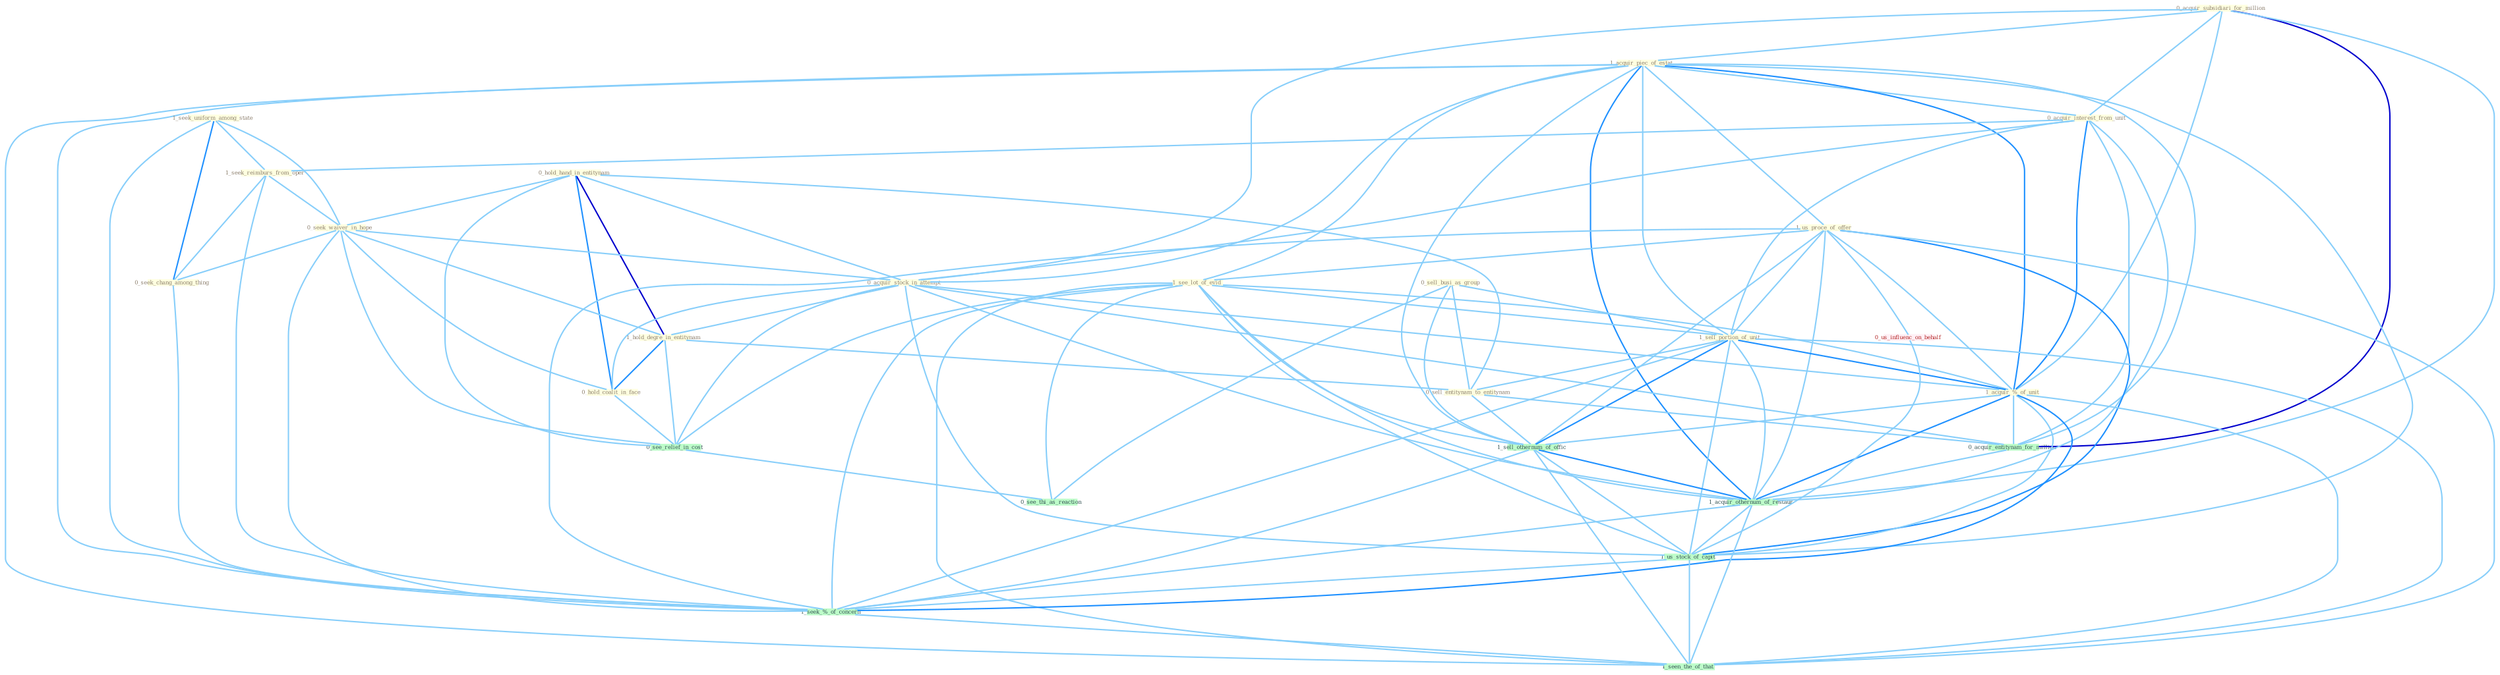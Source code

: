 Graph G{ 
    node
    [shape=polygon,style=filled,width=.5,height=.06,color="#BDFCC9",fixedsize=true,fontsize=4,
    fontcolor="#2f4f4f"];
    {node
    [color="#ffffe0", fontcolor="#8b7d6b"] "0_acquir_subsidiari_for_million " "0_hold_hand_in_entitynam " "1_acquir_piec_of_estat " "0_acquir_interest_from_unit " "1_seek_uniform_among_state " "1_seek_reimburs_from_oper " "1_us_proce_of_offer " "0_sell_busi_as_group " "0_seek_waiver_in_hope " "0_seek_chang_among_thing " "1_see_lot_of_evid " "0_acquir_stock_in_attempt " "1_hold_degre_in_entitynam " "1_sell_portion_of_unit " "0_hold_coalit_in_face " "1_acquir_%_of_unit " "0_sell_entitynam_to_entitynam "}
{node [color="#fff0f5", fontcolor="#b22222"] "0_us_influenc_on_behalf "}
edge [color="#B0E2FF"];

	"0_acquir_subsidiari_for_million " -- "1_acquir_piec_of_estat " [w="1", color="#87cefa" ];
	"0_acquir_subsidiari_for_million " -- "0_acquir_interest_from_unit " [w="1", color="#87cefa" ];
	"0_acquir_subsidiari_for_million " -- "0_acquir_stock_in_attempt " [w="1", color="#87cefa" ];
	"0_acquir_subsidiari_for_million " -- "1_acquir_%_of_unit " [w="1", color="#87cefa" ];
	"0_acquir_subsidiari_for_million " -- "0_acquir_entitynam_for_million " [w="3", color="#0000cd" , len=0.6];
	"0_acquir_subsidiari_for_million " -- "1_acquir_othernum_of_restaur " [w="1", color="#87cefa" ];
	"0_hold_hand_in_entitynam " -- "0_seek_waiver_in_hope " [w="1", color="#87cefa" ];
	"0_hold_hand_in_entitynam " -- "0_acquir_stock_in_attempt " [w="1", color="#87cefa" ];
	"0_hold_hand_in_entitynam " -- "1_hold_degre_in_entitynam " [w="3", color="#0000cd" , len=0.6];
	"0_hold_hand_in_entitynam " -- "0_hold_coalit_in_face " [w="2", color="#1e90ff" , len=0.8];
	"0_hold_hand_in_entitynam " -- "0_sell_entitynam_to_entitynam " [w="1", color="#87cefa" ];
	"0_hold_hand_in_entitynam " -- "0_see_relief_in_cost " [w="1", color="#87cefa" ];
	"1_acquir_piec_of_estat " -- "0_acquir_interest_from_unit " [w="1", color="#87cefa" ];
	"1_acquir_piec_of_estat " -- "1_us_proce_of_offer " [w="1", color="#87cefa" ];
	"1_acquir_piec_of_estat " -- "1_see_lot_of_evid " [w="1", color="#87cefa" ];
	"1_acquir_piec_of_estat " -- "0_acquir_stock_in_attempt " [w="1", color="#87cefa" ];
	"1_acquir_piec_of_estat " -- "1_sell_portion_of_unit " [w="1", color="#87cefa" ];
	"1_acquir_piec_of_estat " -- "1_acquir_%_of_unit " [w="2", color="#1e90ff" , len=0.8];
	"1_acquir_piec_of_estat " -- "0_acquir_entitynam_for_million " [w="1", color="#87cefa" ];
	"1_acquir_piec_of_estat " -- "1_sell_othernum_of_offic " [w="1", color="#87cefa" ];
	"1_acquir_piec_of_estat " -- "1_acquir_othernum_of_restaur " [w="2", color="#1e90ff" , len=0.8];
	"1_acquir_piec_of_estat " -- "1_us_stock_of_capit " [w="1", color="#87cefa" ];
	"1_acquir_piec_of_estat " -- "1_seek_%_of_concern " [w="1", color="#87cefa" ];
	"1_acquir_piec_of_estat " -- "1_seen_the_of_that " [w="1", color="#87cefa" ];
	"0_acquir_interest_from_unit " -- "1_seek_reimburs_from_oper " [w="1", color="#87cefa" ];
	"0_acquir_interest_from_unit " -- "0_acquir_stock_in_attempt " [w="1", color="#87cefa" ];
	"0_acquir_interest_from_unit " -- "1_sell_portion_of_unit " [w="1", color="#87cefa" ];
	"0_acquir_interest_from_unit " -- "1_acquir_%_of_unit " [w="2", color="#1e90ff" , len=0.8];
	"0_acquir_interest_from_unit " -- "0_acquir_entitynam_for_million " [w="1", color="#87cefa" ];
	"0_acquir_interest_from_unit " -- "1_acquir_othernum_of_restaur " [w="1", color="#87cefa" ];
	"1_seek_uniform_among_state " -- "1_seek_reimburs_from_oper " [w="1", color="#87cefa" ];
	"1_seek_uniform_among_state " -- "0_seek_waiver_in_hope " [w="1", color="#87cefa" ];
	"1_seek_uniform_among_state " -- "0_seek_chang_among_thing " [w="2", color="#1e90ff" , len=0.8];
	"1_seek_uniform_among_state " -- "1_seek_%_of_concern " [w="1", color="#87cefa" ];
	"1_seek_reimburs_from_oper " -- "0_seek_waiver_in_hope " [w="1", color="#87cefa" ];
	"1_seek_reimburs_from_oper " -- "0_seek_chang_among_thing " [w="1", color="#87cefa" ];
	"1_seek_reimburs_from_oper " -- "1_seek_%_of_concern " [w="1", color="#87cefa" ];
	"1_us_proce_of_offer " -- "1_see_lot_of_evid " [w="1", color="#87cefa" ];
	"1_us_proce_of_offer " -- "1_sell_portion_of_unit " [w="1", color="#87cefa" ];
	"1_us_proce_of_offer " -- "1_acquir_%_of_unit " [w="1", color="#87cefa" ];
	"1_us_proce_of_offer " -- "1_sell_othernum_of_offic " [w="1", color="#87cefa" ];
	"1_us_proce_of_offer " -- "0_us_influenc_on_behalf " [w="1", color="#87cefa" ];
	"1_us_proce_of_offer " -- "1_acquir_othernum_of_restaur " [w="1", color="#87cefa" ];
	"1_us_proce_of_offer " -- "1_us_stock_of_capit " [w="2", color="#1e90ff" , len=0.8];
	"1_us_proce_of_offer " -- "1_seek_%_of_concern " [w="1", color="#87cefa" ];
	"1_us_proce_of_offer " -- "1_seen_the_of_that " [w="1", color="#87cefa" ];
	"0_sell_busi_as_group " -- "1_sell_portion_of_unit " [w="1", color="#87cefa" ];
	"0_sell_busi_as_group " -- "0_sell_entitynam_to_entitynam " [w="1", color="#87cefa" ];
	"0_sell_busi_as_group " -- "1_sell_othernum_of_offic " [w="1", color="#87cefa" ];
	"0_sell_busi_as_group " -- "0_see_thi_as_reaction " [w="1", color="#87cefa" ];
	"0_seek_waiver_in_hope " -- "0_seek_chang_among_thing " [w="1", color="#87cefa" ];
	"0_seek_waiver_in_hope " -- "0_acquir_stock_in_attempt " [w="1", color="#87cefa" ];
	"0_seek_waiver_in_hope " -- "1_hold_degre_in_entitynam " [w="1", color="#87cefa" ];
	"0_seek_waiver_in_hope " -- "0_hold_coalit_in_face " [w="1", color="#87cefa" ];
	"0_seek_waiver_in_hope " -- "0_see_relief_in_cost " [w="1", color="#87cefa" ];
	"0_seek_waiver_in_hope " -- "1_seek_%_of_concern " [w="1", color="#87cefa" ];
	"0_seek_chang_among_thing " -- "1_seek_%_of_concern " [w="1", color="#87cefa" ];
	"1_see_lot_of_evid " -- "1_sell_portion_of_unit " [w="1", color="#87cefa" ];
	"1_see_lot_of_evid " -- "1_acquir_%_of_unit " [w="1", color="#87cefa" ];
	"1_see_lot_of_evid " -- "1_sell_othernum_of_offic " [w="1", color="#87cefa" ];
	"1_see_lot_of_evid " -- "0_see_relief_in_cost " [w="1", color="#87cefa" ];
	"1_see_lot_of_evid " -- "0_see_thi_as_reaction " [w="1", color="#87cefa" ];
	"1_see_lot_of_evid " -- "1_acquir_othernum_of_restaur " [w="1", color="#87cefa" ];
	"1_see_lot_of_evid " -- "1_us_stock_of_capit " [w="1", color="#87cefa" ];
	"1_see_lot_of_evid " -- "1_seek_%_of_concern " [w="1", color="#87cefa" ];
	"1_see_lot_of_evid " -- "1_seen_the_of_that " [w="1", color="#87cefa" ];
	"0_acquir_stock_in_attempt " -- "1_hold_degre_in_entitynam " [w="1", color="#87cefa" ];
	"0_acquir_stock_in_attempt " -- "0_hold_coalit_in_face " [w="1", color="#87cefa" ];
	"0_acquir_stock_in_attempt " -- "1_acquir_%_of_unit " [w="1", color="#87cefa" ];
	"0_acquir_stock_in_attempt " -- "0_acquir_entitynam_for_million " [w="1", color="#87cefa" ];
	"0_acquir_stock_in_attempt " -- "0_see_relief_in_cost " [w="1", color="#87cefa" ];
	"0_acquir_stock_in_attempt " -- "1_acquir_othernum_of_restaur " [w="1", color="#87cefa" ];
	"0_acquir_stock_in_attempt " -- "1_us_stock_of_capit " [w="1", color="#87cefa" ];
	"1_hold_degre_in_entitynam " -- "0_hold_coalit_in_face " [w="2", color="#1e90ff" , len=0.8];
	"1_hold_degre_in_entitynam " -- "0_sell_entitynam_to_entitynam " [w="1", color="#87cefa" ];
	"1_hold_degre_in_entitynam " -- "0_see_relief_in_cost " [w="1", color="#87cefa" ];
	"1_sell_portion_of_unit " -- "1_acquir_%_of_unit " [w="2", color="#1e90ff" , len=0.8];
	"1_sell_portion_of_unit " -- "0_sell_entitynam_to_entitynam " [w="1", color="#87cefa" ];
	"1_sell_portion_of_unit " -- "1_sell_othernum_of_offic " [w="2", color="#1e90ff" , len=0.8];
	"1_sell_portion_of_unit " -- "1_acquir_othernum_of_restaur " [w="1", color="#87cefa" ];
	"1_sell_portion_of_unit " -- "1_us_stock_of_capit " [w="1", color="#87cefa" ];
	"1_sell_portion_of_unit " -- "1_seek_%_of_concern " [w="1", color="#87cefa" ];
	"1_sell_portion_of_unit " -- "1_seen_the_of_that " [w="1", color="#87cefa" ];
	"0_hold_coalit_in_face " -- "0_see_relief_in_cost " [w="1", color="#87cefa" ];
	"1_acquir_%_of_unit " -- "0_acquir_entitynam_for_million " [w="1", color="#87cefa" ];
	"1_acquir_%_of_unit " -- "1_sell_othernum_of_offic " [w="1", color="#87cefa" ];
	"1_acquir_%_of_unit " -- "1_acquir_othernum_of_restaur " [w="2", color="#1e90ff" , len=0.8];
	"1_acquir_%_of_unit " -- "1_us_stock_of_capit " [w="1", color="#87cefa" ];
	"1_acquir_%_of_unit " -- "1_seek_%_of_concern " [w="2", color="#1e90ff" , len=0.8];
	"1_acquir_%_of_unit " -- "1_seen_the_of_that " [w="1", color="#87cefa" ];
	"0_sell_entitynam_to_entitynam " -- "0_acquir_entitynam_for_million " [w="1", color="#87cefa" ];
	"0_sell_entitynam_to_entitynam " -- "1_sell_othernum_of_offic " [w="1", color="#87cefa" ];
	"0_acquir_entitynam_for_million " -- "1_acquir_othernum_of_restaur " [w="1", color="#87cefa" ];
	"1_sell_othernum_of_offic " -- "1_acquir_othernum_of_restaur " [w="2", color="#1e90ff" , len=0.8];
	"1_sell_othernum_of_offic " -- "1_us_stock_of_capit " [w="1", color="#87cefa" ];
	"1_sell_othernum_of_offic " -- "1_seek_%_of_concern " [w="1", color="#87cefa" ];
	"1_sell_othernum_of_offic " -- "1_seen_the_of_that " [w="1", color="#87cefa" ];
	"0_us_influenc_on_behalf " -- "1_us_stock_of_capit " [w="1", color="#87cefa" ];
	"0_see_relief_in_cost " -- "0_see_thi_as_reaction " [w="1", color="#87cefa" ];
	"1_acquir_othernum_of_restaur " -- "1_us_stock_of_capit " [w="1", color="#87cefa" ];
	"1_acquir_othernum_of_restaur " -- "1_seek_%_of_concern " [w="1", color="#87cefa" ];
	"1_acquir_othernum_of_restaur " -- "1_seen_the_of_that " [w="1", color="#87cefa" ];
	"1_us_stock_of_capit " -- "1_seek_%_of_concern " [w="1", color="#87cefa" ];
	"1_us_stock_of_capit " -- "1_seen_the_of_that " [w="1", color="#87cefa" ];
	"1_seek_%_of_concern " -- "1_seen_the_of_that " [w="1", color="#87cefa" ];
}